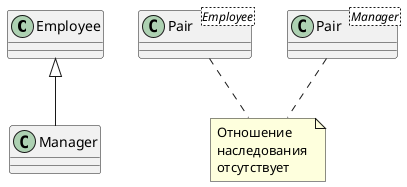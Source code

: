 @startuml
'https://plantuml.com/class-diagram

Employee <|-- Manager

class "Pair<Employee>" as Pair1
class "Pair<Manager>" as Pair2
note "Отношение \nнаследования \nотсутствует" as N1

Pair1..N1
Pair2..N1

@enduml